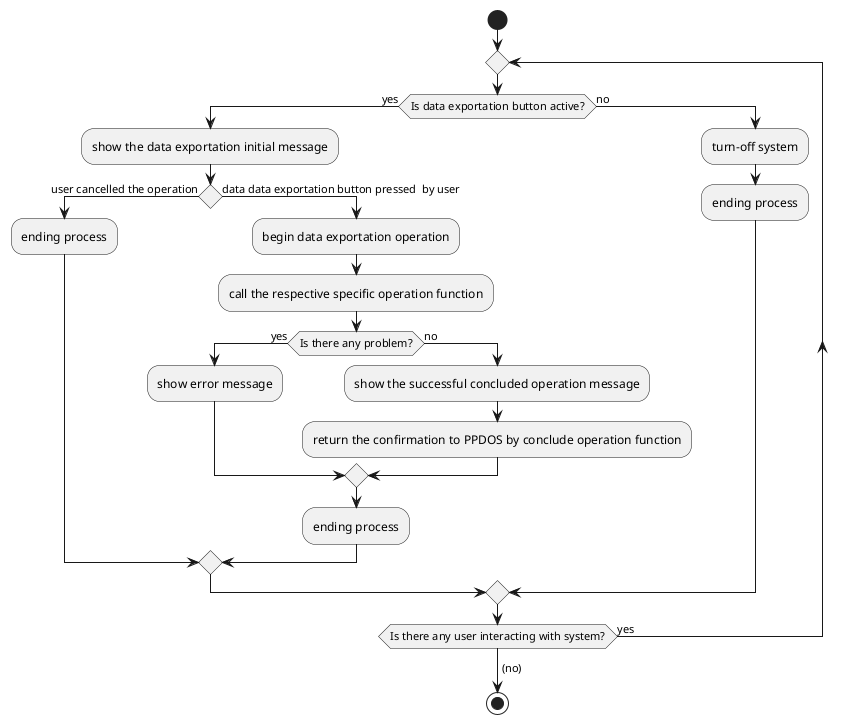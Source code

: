 @startuml
start
repeat
if (Is data exportation button active?) then (yes)
    :show the data exportation initial message;
    if () then (user cancelled the operation)
        :ending process;
    else (data data exportation button pressed  by user)
        :begin data exportation operation;
        :call the respective specific operation function;
        if (Is there any problem?) then (yes)
            :show error message;
        else (no)
            :show the successful concluded operation message;
            :return the confirmation to PPDOS by conclude operation function;
        endif
        :ending process;
    endif
else (no)
    :turn-off system;
    :ending process;
endif
repeat while(Is there any user interacting with system?) is (yes)
->(no);
stop
@enduml